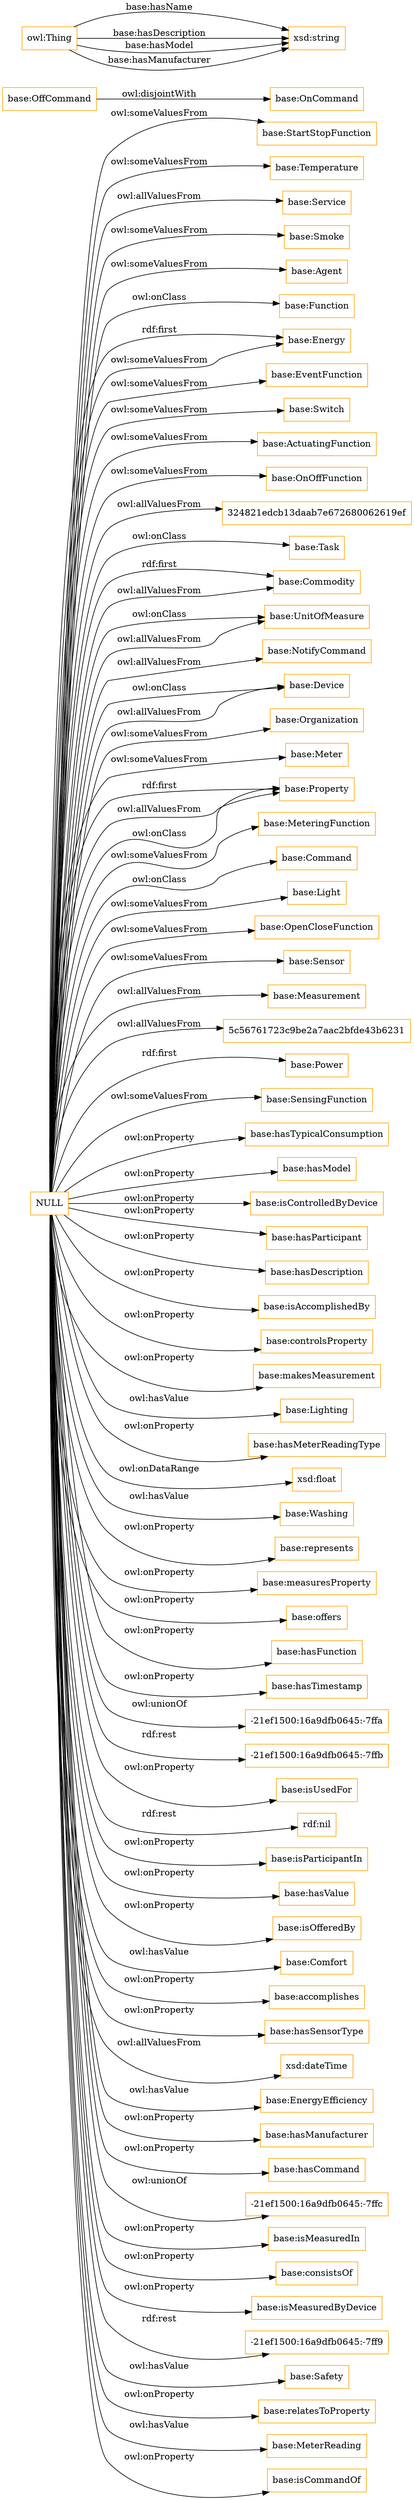 digraph ar2dtool_diagram { 
rankdir=LR;
size="1501"
node [shape = rectangle, color="orange"]; "base:StartStopFunction" "base:Temperature" "base:Service" "base:Smoke" "base:Agent" "base:Function" "base:Energy" "base:EventFunction" "base:Switch" "base:ActuatingFunction" "base:OnOffFunction" "324821edcb13daab7e672680062619ef" "base:Task" "base:Commodity" "base:UnitOfMeasure" "base:NotifyCommand" "base:Device" "base:Organization" "base:Meter" "base:OffCommand" "base:Property" "base:MeteringFunction" "base:Command" "base:Light" "base:OpenCloseFunction" "base:Sensor" "base:OnCommand" "base:Measurement" "5c56761723c9be2a7aac2bfde43b6231" "base:Power" "base:SensingFunction" ; /*classes style*/
	"base:OffCommand" -> "base:OnCommand" [ label = "owl:disjointWith" ];
	"NULL" -> "base:hasTypicalConsumption" [ label = "owl:onProperty" ];
	"NULL" -> "base:hasModel" [ label = "owl:onProperty" ];
	"NULL" -> "base:Meter" [ label = "owl:someValuesFrom" ];
	"NULL" -> "base:isControlledByDevice" [ label = "owl:onProperty" ];
	"NULL" -> "base:Measurement" [ label = "owl:allValuesFrom" ];
	"NULL" -> "base:OnOffFunction" [ label = "owl:someValuesFrom" ];
	"NULL" -> "base:Task" [ label = "owl:onClass" ];
	"NULL" -> "base:hasParticipant" [ label = "owl:onProperty" ];
	"NULL" -> "base:StartStopFunction" [ label = "owl:someValuesFrom" ];
	"NULL" -> "base:Sensor" [ label = "owl:someValuesFrom" ];
	"NULL" -> "base:hasDescription" [ label = "owl:onProperty" ];
	"NULL" -> "base:isAccomplishedBy" [ label = "owl:onProperty" ];
	"NULL" -> "base:controlsProperty" [ label = "owl:onProperty" ];
	"NULL" -> "base:makesMeasurement" [ label = "owl:onProperty" ];
	"NULL" -> "base:Lighting" [ label = "owl:hasValue" ];
	"NULL" -> "base:hasMeterReadingType" [ label = "owl:onProperty" ];
	"NULL" -> "base:Temperature" [ label = "owl:someValuesFrom" ];
	"NULL" -> "xsd:float" [ label = "owl:onDataRange" ];
	"NULL" -> "base:Property" [ label = "rdf:first" ];
	"NULL" -> "base:Property" [ label = "owl:allValuesFrom" ];
	"NULL" -> "base:Washing" [ label = "owl:hasValue" ];
	"NULL" -> "base:OpenCloseFunction" [ label = "owl:someValuesFrom" ];
	"NULL" -> "base:represents" [ label = "owl:onProperty" ];
	"NULL" -> "base:Light" [ label = "owl:someValuesFrom" ];
	"NULL" -> "base:measuresProperty" [ label = "owl:onProperty" ];
	"NULL" -> "base:offers" [ label = "owl:onProperty" ];
	"NULL" -> "324821edcb13daab7e672680062619ef" [ label = "owl:allValuesFrom" ];
	"NULL" -> "base:hasFunction" [ label = "owl:onProperty" ];
	"NULL" -> "base:Energy" [ label = "rdf:first" ];
	"NULL" -> "base:hasTimestamp" [ label = "owl:onProperty" ];
	"NULL" -> "base:EventFunction" [ label = "owl:someValuesFrom" ];
	"NULL" -> "base:Command" [ label = "owl:onClass" ];
	"NULL" -> "-21ef1500:16a9dfb0645:-7ffa" [ label = "owl:unionOf" ];
	"NULL" -> "base:Switch" [ label = "owl:someValuesFrom" ];
	"NULL" -> "base:SensingFunction" [ label = "owl:someValuesFrom" ];
	"NULL" -> "-21ef1500:16a9dfb0645:-7ffb" [ label = "rdf:rest" ];
	"NULL" -> "base:isUsedFor" [ label = "owl:onProperty" ];
	"NULL" -> "base:Device" [ label = "owl:onClass" ];
	"NULL" -> "rdf:nil" [ label = "rdf:rest" ];
	"NULL" -> "base:isParticipantIn" [ label = "owl:onProperty" ];
	"NULL" -> "base:Smoke" [ label = "owl:someValuesFrom" ];
	"NULL" -> "base:Energy" [ label = "owl:someValuesFrom" ];
	"NULL" -> "base:Function" [ label = "owl:onClass" ];
	"NULL" -> "base:Service" [ label = "owl:allValuesFrom" ];
	"NULL" -> "base:ActuatingFunction" [ label = "owl:someValuesFrom" ];
	"NULL" -> "base:Commodity" [ label = "rdf:first" ];
	"NULL" -> "base:NotifyCommand" [ label = "owl:allValuesFrom" ];
	"NULL" -> "base:hasValue" [ label = "owl:onProperty" ];
	"NULL" -> "base:isOfferedBy" [ label = "owl:onProperty" ];
	"NULL" -> "base:Comfort" [ label = "owl:hasValue" ];
	"NULL" -> "base:UnitOfMeasure" [ label = "owl:onClass" ];
	"NULL" -> "base:accomplishes" [ label = "owl:onProperty" ];
	"NULL" -> "base:Property" [ label = "owl:onClass" ];
	"NULL" -> "base:hasSensorType" [ label = "owl:onProperty" ];
	"NULL" -> "xsd:dateTime" [ label = "owl:allValuesFrom" ];
	"NULL" -> "base:EnergyEfficiency" [ label = "owl:hasValue" ];
	"NULL" -> "base:hasManufacturer" [ label = "owl:onProperty" ];
	"NULL" -> "base:hasCommand" [ label = "owl:onProperty" ];
	"NULL" -> "-21ef1500:16a9dfb0645:-7ffc" [ label = "owl:unionOf" ];
	"NULL" -> "base:isMeasuredIn" [ label = "owl:onProperty" ];
	"NULL" -> "base:consistsOf" [ label = "owl:onProperty" ];
	"NULL" -> "base:isMeasuredByDevice" [ label = "owl:onProperty" ];
	"NULL" -> "5c56761723c9be2a7aac2bfde43b6231" [ label = "owl:allValuesFrom" ];
	"NULL" -> "base:Power" [ label = "rdf:first" ];
	"NULL" -> "base:MeteringFunction" [ label = "owl:someValuesFrom" ];
	"NULL" -> "-21ef1500:16a9dfb0645:-7ff9" [ label = "rdf:rest" ];
	"NULL" -> "base:Commodity" [ label = "owl:allValuesFrom" ];
	"NULL" -> "base:Safety" [ label = "owl:hasValue" ];
	"NULL" -> "base:Device" [ label = "owl:allValuesFrom" ];
	"NULL" -> "base:Organization" [ label = "owl:someValuesFrom" ];
	"NULL" -> "base:UnitOfMeasure" [ label = "owl:allValuesFrom" ];
	"NULL" -> "base:relatesToProperty" [ label = "owl:onProperty" ];
	"NULL" -> "base:Agent" [ label = "owl:someValuesFrom" ];
	"NULL" -> "base:MeterReading" [ label = "owl:hasValue" ];
	"NULL" -> "base:isCommandOf" [ label = "owl:onProperty" ];
	"owl:Thing" -> "xsd:string" [ label = "base:hasName" ];
	"owl:Thing" -> "xsd:string" [ label = "base:hasDescription" ];
	"owl:Thing" -> "xsd:string" [ label = "base:hasModel" ];
	"owl:Thing" -> "xsd:string" [ label = "base:hasManufacturer" ];

}
